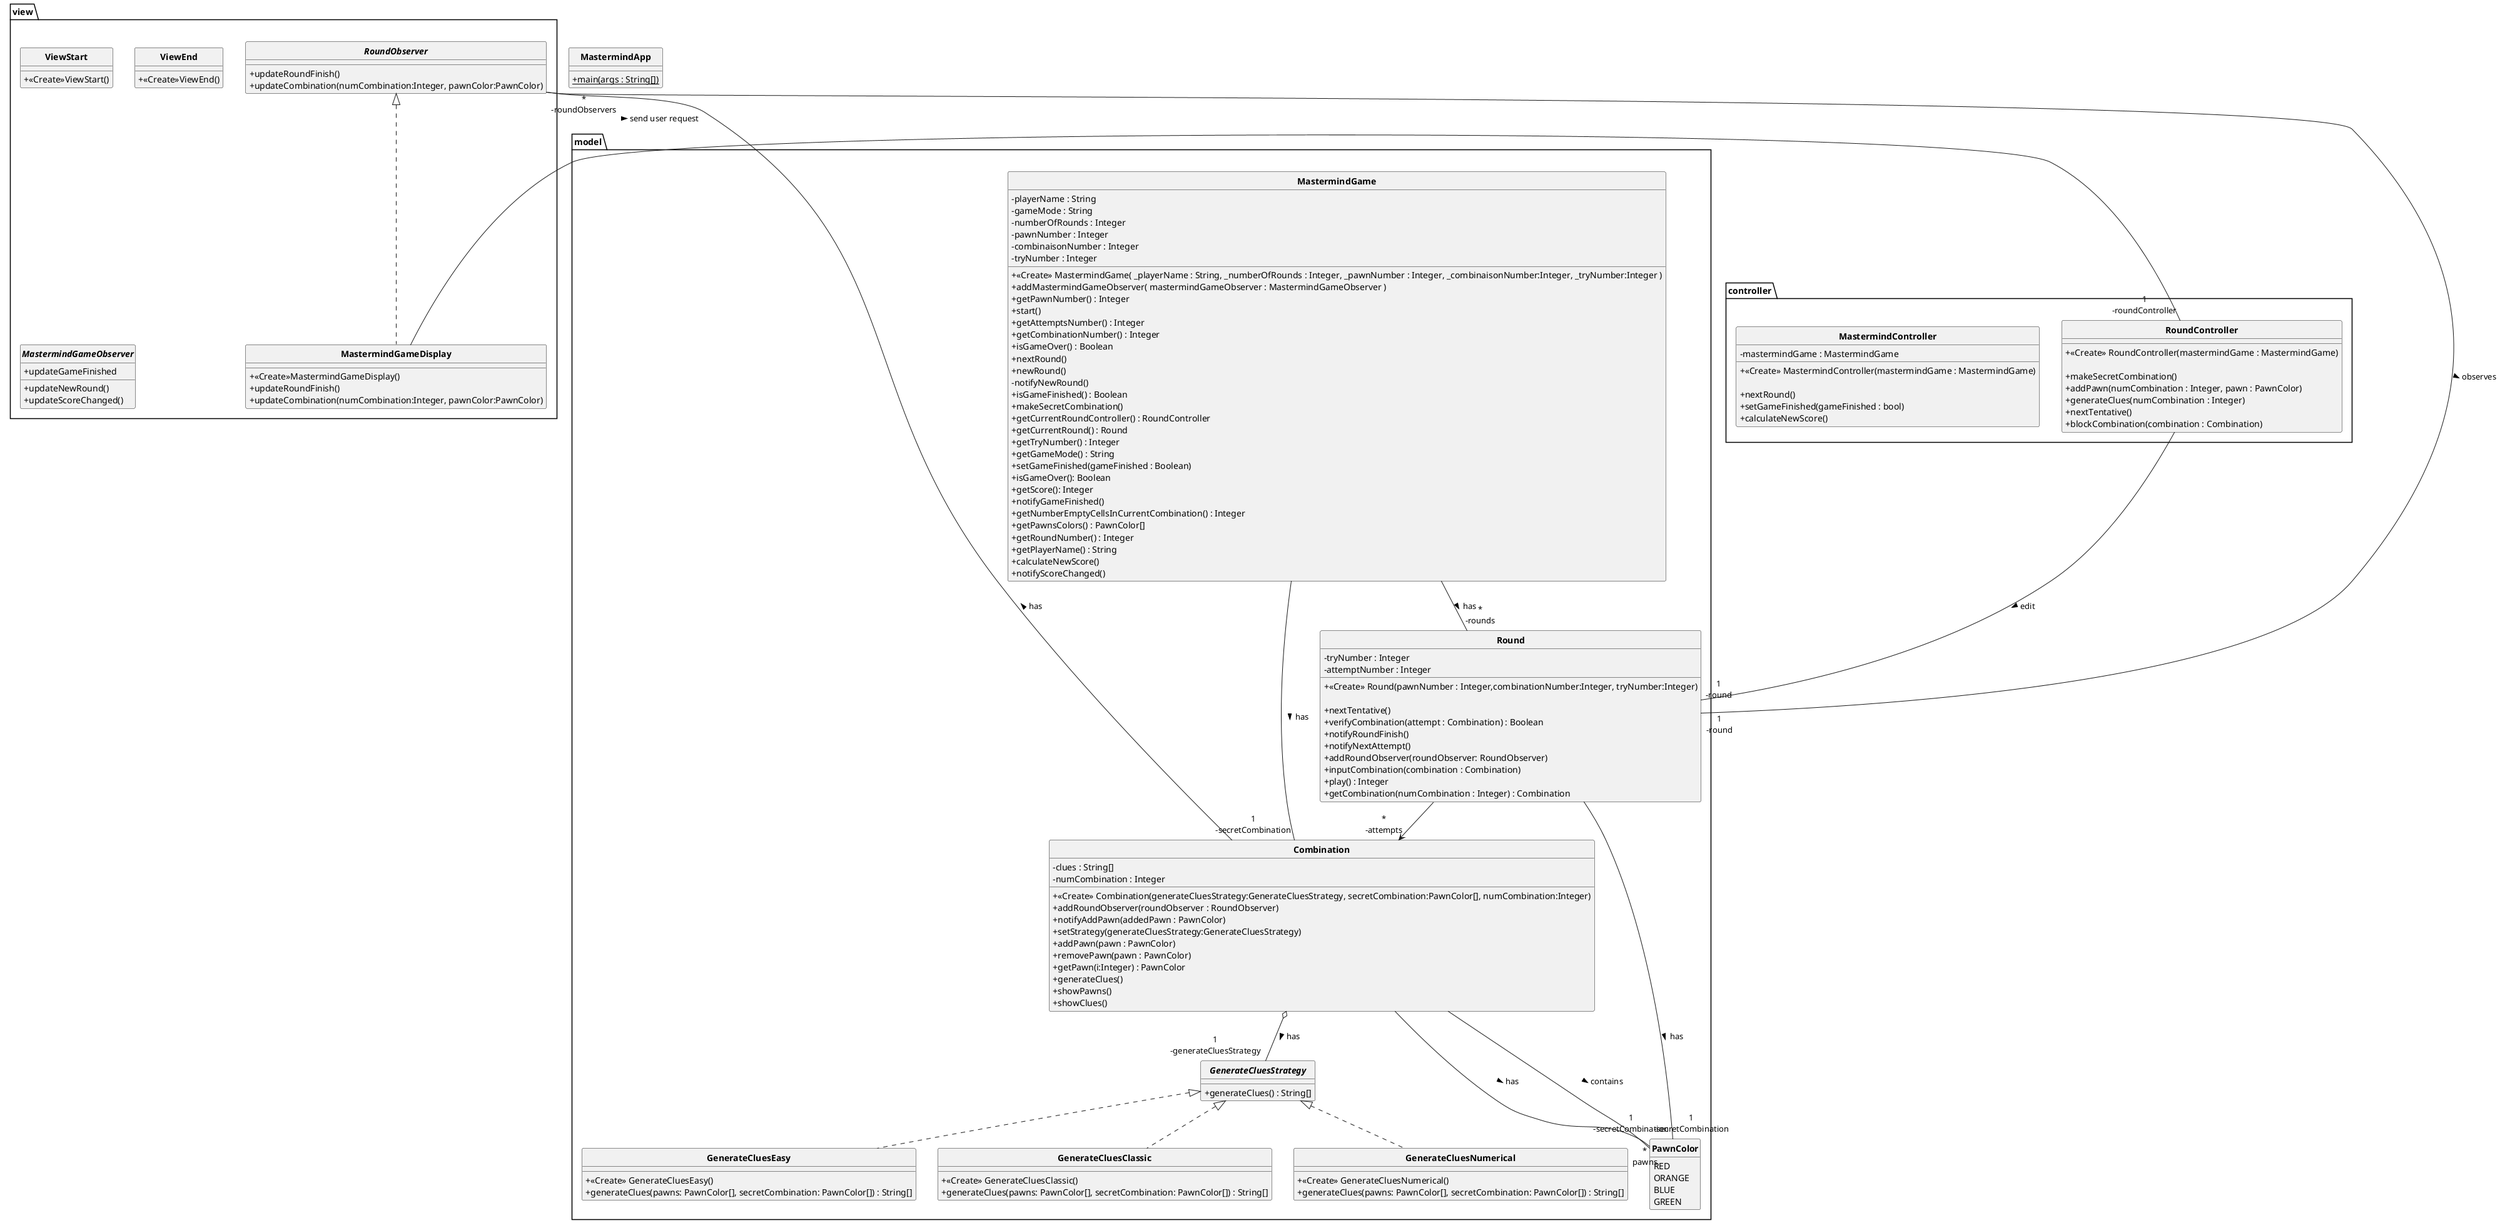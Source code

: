 @startuml
'https://plantuml.com/class-diagram

skinparam style strictuml
skinparam classAttributeIconSize 0
skinparam classFontStyle Bold
hide enum methods

class MastermindApp{
    + {static} main(args : String[])
}

' ICI METTRE QUE LE MastermindApp INSTANCIE LES CLASSES ETC...


package view{
    class ViewStart{
        + <<Create>>ViewStart()
    }

    class MastermindGameDisplay implements RoundObserver{
        + <<Create>>MastermindGameDisplay()
        + updateRoundFinish()
        + updateCombination(numCombination:Integer, pawnColor:PawnColor)
    }

    class ViewEnd{
        + <<Create>>ViewEnd()
    }

    interface RoundObserver{
        + updateRoundFinish()
        + updateCombination(numCombination:Integer, pawnColor:PawnColor)
    }

    interface MastermindGameObserver{
        + updateNewRound()
        + updateGameFinished
        + updateScoreChanged()
    }
}

package model{
    class MastermindGame {
    - playerName : String
    - gameMode : String
    - numberOfRounds : Integer
    - pawnNumber : Integer
    - combinaisonNumber : Integer
    - tryNumber : Integer

    + <<Create>> MastermindGame( _playerName : String, _numberOfRounds : Integer, _pawnNumber : Integer, _combinaisonNumber:Integer, _tryNumber:Integer )
    + addMastermindGameObserver( mastermindGameObserver : MastermindGameObserver )
    + getPawnNumber() : Integer
    + start()
    + getAttemptsNumber() : Integer
    + getCombinationNumber() : Integer
    + isGameOver() : Boolean
    + nextRound()
    + newRound()
    - notifyNewRound()
    + isGameFinished() : Boolean
    + makeSecretCombination()
    + getCurrentRoundController() : RoundController
    + getCurrentRound() : Round
    + getTryNumber() : Integer
    + getGameMode() : String
    + setGameFinished(gameFinished : Boolean)
    + isGameOver(): Boolean
    + getScore(): Integer
    + notifyGameFinished()
    + getNumberEmptyCellsInCurrentCombination() : Integer
    + getPawnsColors() : PawnColor[]
    + getRoundNumber() : Integer
    + getPlayerName() : String
    + calculateNewScore()
    + notifyScoreChanged()
    }
    class Round {
      - tryNumber : Integer
      - attemptNumber : Integer

      + <<Create>> Round(pawnNumber : Integer,combinationNumber:Integer, tryNumber:Integer)

      + nextTentative()
      + verifyCombination(attempt : Combination) : Boolean
      + notifyRoundFinish()
      + notifyNextAttempt()
      + addRoundObserver(roundObserver: RoundObserver)
      + inputCombination(combination : Combination)
      + play() : Integer
      + getCombination(numCombination : Integer) : Combination
    }

    Round --"1\n-secretCombination" PawnColor : has >


    class Combination{
        - clues : String[]
        - numCombination : Integer
        + <<Create>> Combination(generateCluesStrategy:GenerateCluesStrategy, secretCombination:PawnColor[], numCombination:Integer)
        + addRoundObserver(roundObserver : RoundObserver)
        + notifyAddPawn(addedPawn : PawnColor)
        + setStrategy(generateCluesStrategy:GenerateCluesStrategy)
        + addPawn(pawn : PawnColor)
        + removePawn(pawn : PawnColor)
        + getPawn(i:Integer) : PawnColor
        + generateClues()
        + showPawns()
        + showClues()
    }

    Combination --"1\n-secretCombination" PawnColor : has >
    Combination --"*\n-roundObservers" RoundObserver : has >


    interface GenerateCluesStrategy
    {
        + generateClues() : String[]
    }

    Combination o-- "1\n-generateCluesStrategy" GenerateCluesStrategy : has >

    class GenerateCluesEasy implements GenerateCluesStrategy
    {
        + <<Create>> GenerateCluesEasy()
        + generateClues(pawns: PawnColor[], secretCombination: PawnColor[]) : String[]
    }

    class GenerateCluesClassic implements GenerateCluesStrategy
    {
        + <<Create>> GenerateCluesClassic()
        + generateClues(pawns: PawnColor[], secretCombination: PawnColor[]) : String[]
    }

    class GenerateCluesNumerical implements GenerateCluesStrategy
    {
        + <<Create>> GenerateCluesNumerical()
        + generateClues(pawns: PawnColor[], secretCombination: PawnColor[]) : String[]
    }

    enum PawnColor{
        RED
        ORANGE
        BLUE
        GREEN
    }


}

package controller{
    class RoundController{
        + <<Create>> RoundController(mastermindGame : MastermindGame)

        + makeSecretCombination()
        + addPawn(numCombination : Integer, pawn : PawnColor)
        + generateClues(numCombination : Integer)
        + nextTentative()
        + blockCombination(combination : Combination)
    }
    
    class MastermindController{
        - mastermindGame : MastermindGame
        + <<Create>> MastermindController(mastermindGame : MastermindGame)

        + nextRound()
        + setGameFinished(gameFinished : bool)
        + calculateNewScore()
    }
}

MastermindGameDisplay --"1\n-roundController" RoundController : send user request >


RoundController --"1\n-round" Round : edit >



RoundObserver ---"1\n-round" Round : observes >



MastermindGame --"*\n-rounds" Round : has >
MastermindGame --"1\n-secretCombination" Combination : has >



Combination ---"*\npawns" PawnColor : contains >

Round --> "*\n-attempts" Combination

@enduml

